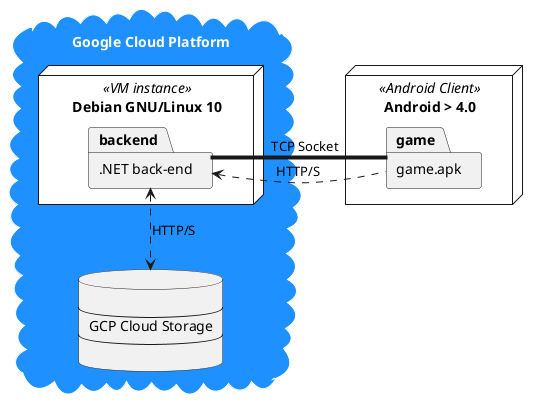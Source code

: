 @startuml
'https://plantuml.com/deployment-diagram

node "Android > 4.0" <<Android Client>> {
    package game as "game.apk"
}

cloud "Google Cloud Platform" #DodgerBlue;line:White;text:White {
    node "Debian GNU/Linux 10" <<VM instance>> #White {
        package backend [
            .NET back-end
        ]
    }

    database firestore [

----
GCP Cloud Storage
----

    ]

    backend <..> firestore : "HTTP/S"
}

backend -[thickness=4]right- game : "            TCP Socket         "
backend <.right. game : "      HTTP/S       "

@enduml